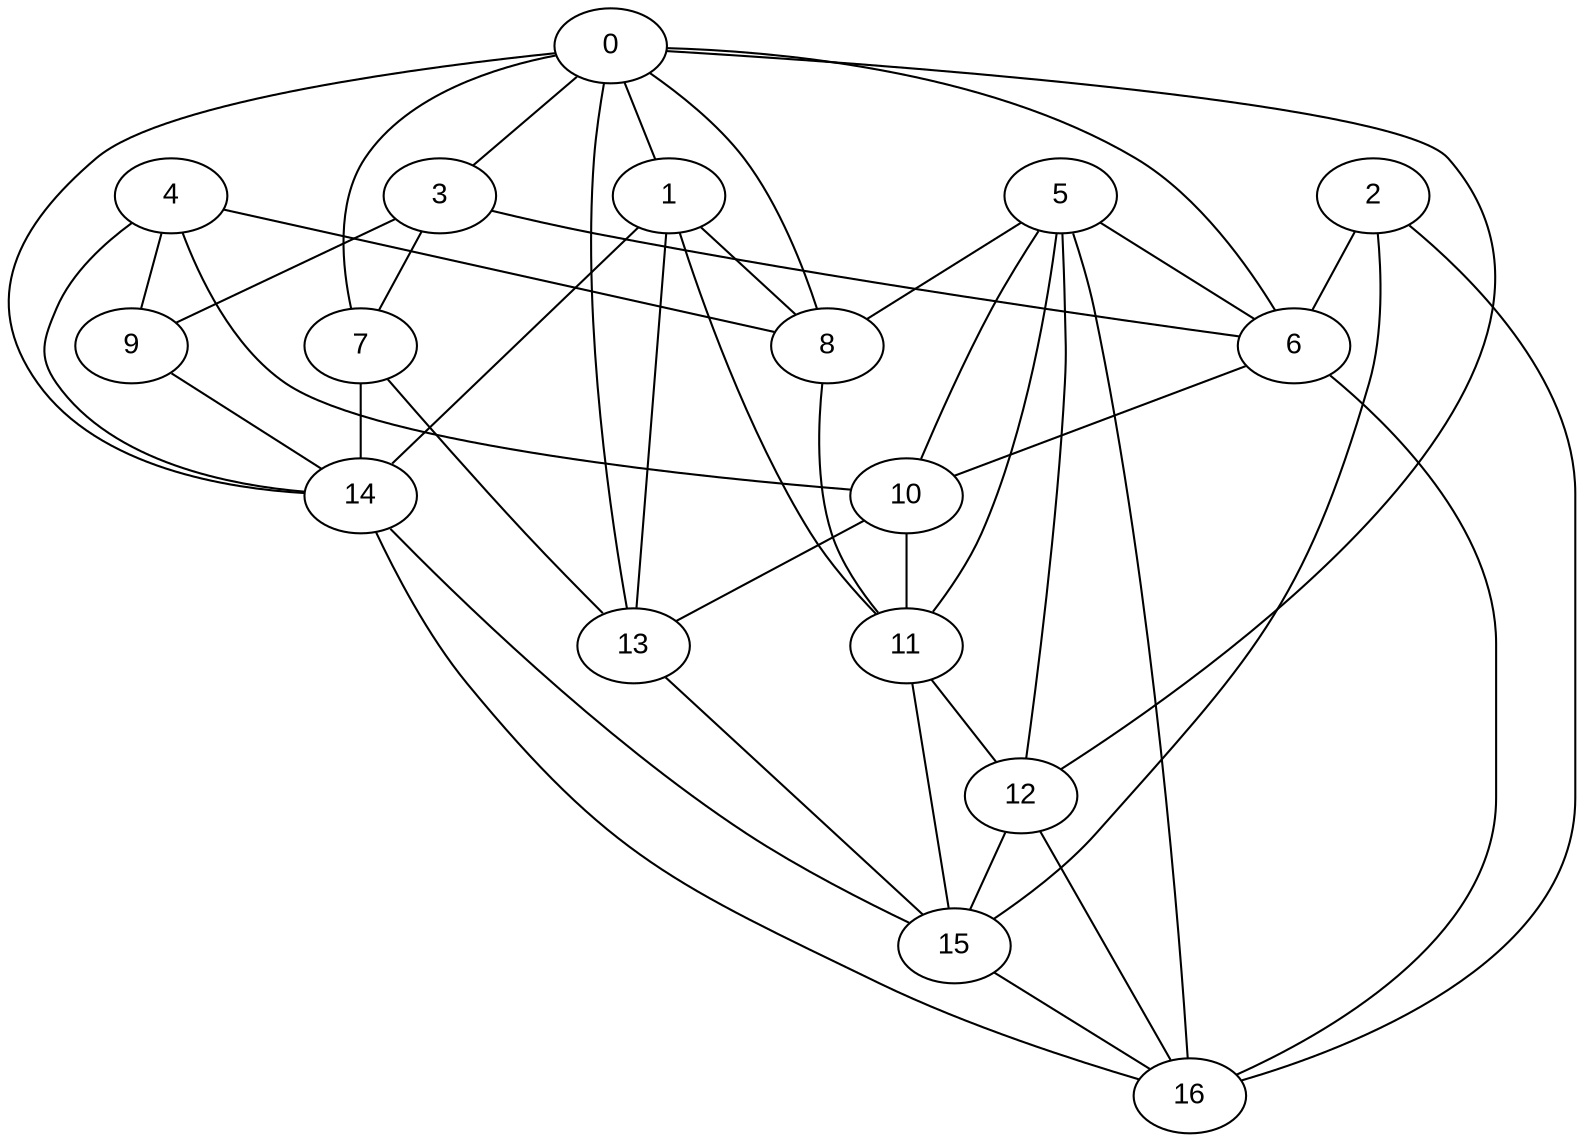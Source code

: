 graph InitialGraph {
  node [style=filled, fillcolor=white, fontname="Arial"];
  0;
  1;
  2;
  3;
  4;
  5;
  6;
  7;
  8;
  9;
  10;
  11;
  12;
  13;
  14;
  15;
  16;
  0 -- 1;
  0 -- 3;
  0 -- 6;
  0 -- 7;
  0 -- 8;
  0 -- 12;
  0 -- 13;
  0 -- 14;
  1 -- 8;
  1 -- 11;
  1 -- 13;
  1 -- 14;
  2 -- 6;
  2 -- 15;
  2 -- 16;
  3 -- 6;
  3 -- 7;
  3 -- 9;
  4 -- 8;
  4 -- 9;
  4 -- 10;
  4 -- 14;
  5 -- 6;
  5 -- 8;
  5 -- 10;
  5 -- 11;
  5 -- 12;
  5 -- 16;
  6 -- 10;
  6 -- 16;
  7 -- 13;
  7 -- 14;
  8 -- 11;
  9 -- 14;
  10 -- 11;
  10 -- 13;
  11 -- 12;
  11 -- 15;
  12 -- 15;
  12 -- 16;
  13 -- 15;
  14 -- 15;
  14 -- 16;
  15 -- 16;
}
